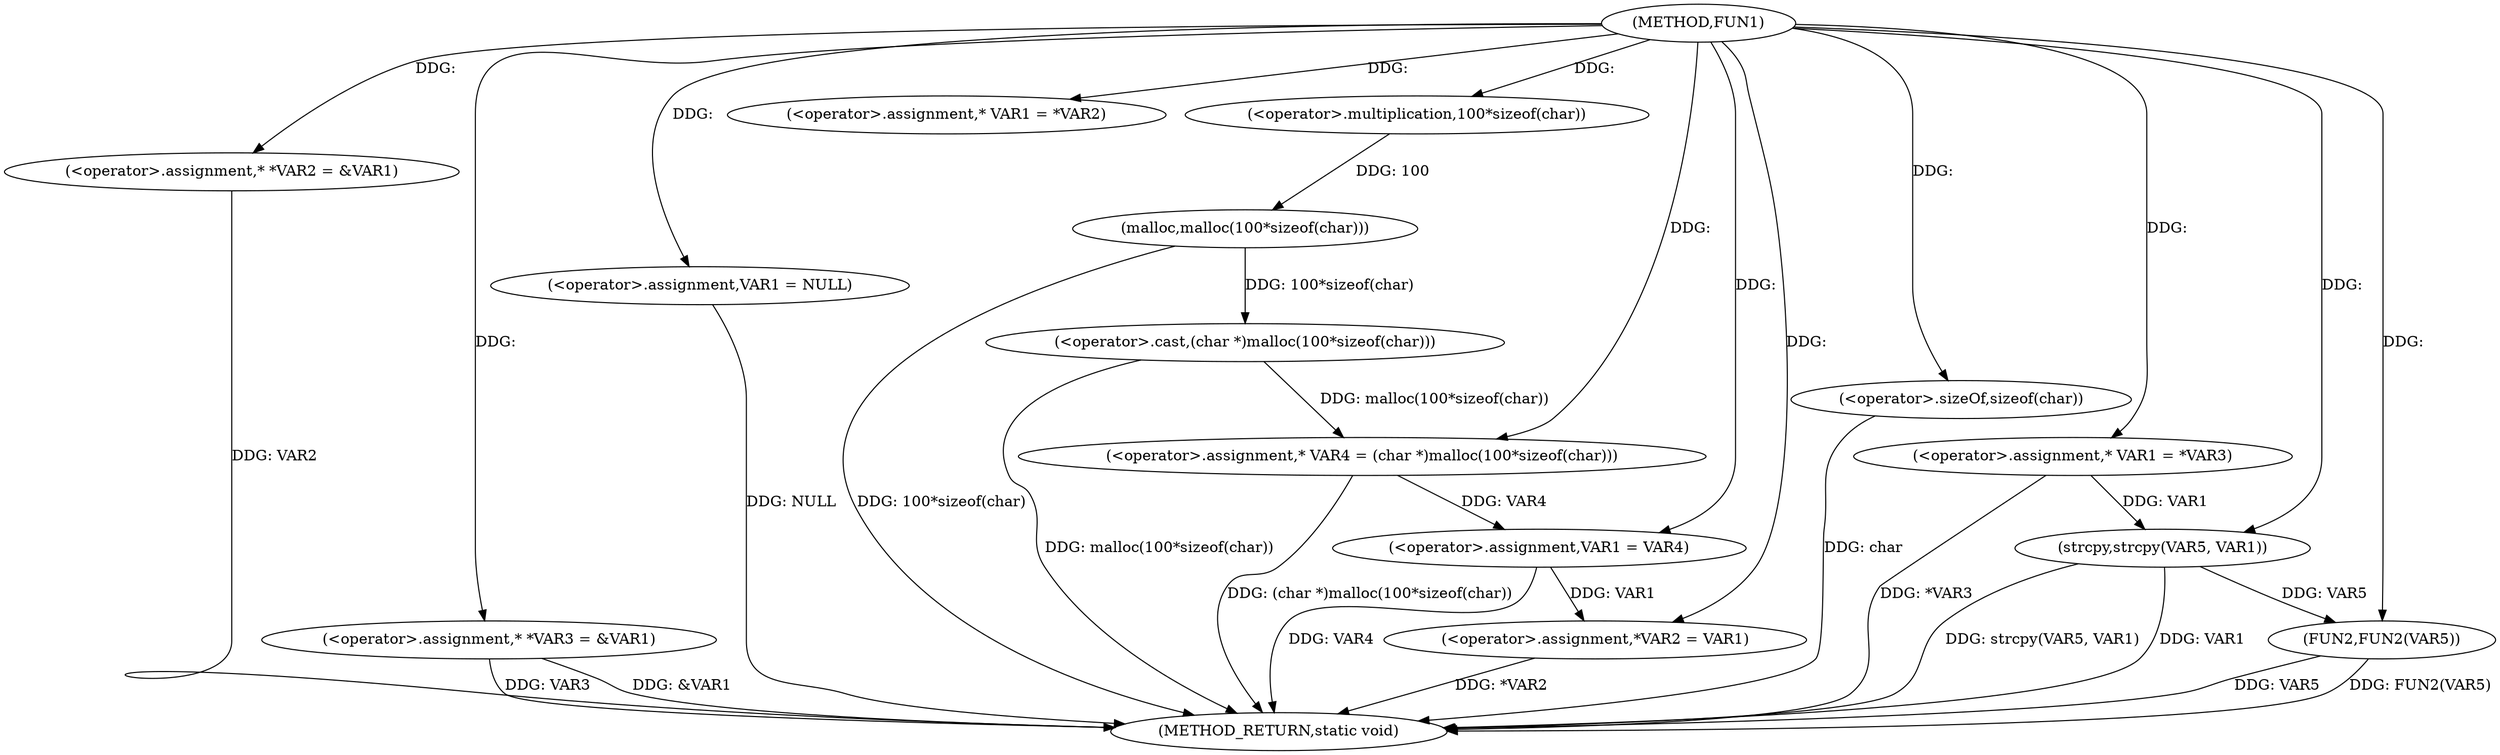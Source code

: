 digraph FUN1 {  
"1000100" [label = "(METHOD,FUN1)" ]
"1000153" [label = "(METHOD_RETURN,static void)" ]
"1000104" [label = "(<operator>.assignment,* *VAR2 = &VAR1)" ]
"1000109" [label = "(<operator>.assignment,* *VAR3 = &VAR1)" ]
"1000113" [label = "(<operator>.assignment,VAR1 = NULL)" ]
"1000118" [label = "(<operator>.assignment,* VAR1 = *VAR2)" ]
"1000124" [label = "(<operator>.assignment,* VAR4 = (char *)malloc(100*sizeof(char)))" ]
"1000126" [label = "(<operator>.cast,(char *)malloc(100*sizeof(char)))" ]
"1000128" [label = "(malloc,malloc(100*sizeof(char)))" ]
"1000129" [label = "(<operator>.multiplication,100*sizeof(char))" ]
"1000131" [label = "(<operator>.sizeOf,sizeof(char))" ]
"1000133" [label = "(<operator>.assignment,VAR1 = VAR4)" ]
"1000136" [label = "(<operator>.assignment,*VAR2 = VAR1)" ]
"1000142" [label = "(<operator>.assignment,* VAR1 = *VAR3)" ]
"1000148" [label = "(strcpy,strcpy(VAR5, VAR1))" ]
"1000151" [label = "(FUN2,FUN2(VAR5))" ]
  "1000124" -> "1000153"  [ label = "DDG: (char *)malloc(100*sizeof(char))"] 
  "1000151" -> "1000153"  [ label = "DDG: FUN2(VAR5)"] 
  "1000104" -> "1000153"  [ label = "DDG: VAR2"] 
  "1000131" -> "1000153"  [ label = "DDG: char"] 
  "1000151" -> "1000153"  [ label = "DDG: VAR5"] 
  "1000113" -> "1000153"  [ label = "DDG: NULL"] 
  "1000148" -> "1000153"  [ label = "DDG: strcpy(VAR5, VAR1)"] 
  "1000148" -> "1000153"  [ label = "DDG: VAR1"] 
  "1000126" -> "1000153"  [ label = "DDG: malloc(100*sizeof(char))"] 
  "1000109" -> "1000153"  [ label = "DDG: &VAR1"] 
  "1000128" -> "1000153"  [ label = "DDG: 100*sizeof(char)"] 
  "1000142" -> "1000153"  [ label = "DDG: *VAR3"] 
  "1000133" -> "1000153"  [ label = "DDG: VAR4"] 
  "1000109" -> "1000153"  [ label = "DDG: VAR3"] 
  "1000136" -> "1000153"  [ label = "DDG: *VAR2"] 
  "1000100" -> "1000104"  [ label = "DDG: "] 
  "1000100" -> "1000109"  [ label = "DDG: "] 
  "1000100" -> "1000113"  [ label = "DDG: "] 
  "1000100" -> "1000118"  [ label = "DDG: "] 
  "1000126" -> "1000124"  [ label = "DDG: malloc(100*sizeof(char))"] 
  "1000100" -> "1000124"  [ label = "DDG: "] 
  "1000128" -> "1000126"  [ label = "DDG: 100*sizeof(char)"] 
  "1000129" -> "1000128"  [ label = "DDG: 100"] 
  "1000100" -> "1000129"  [ label = "DDG: "] 
  "1000100" -> "1000131"  [ label = "DDG: "] 
  "1000124" -> "1000133"  [ label = "DDG: VAR4"] 
  "1000100" -> "1000133"  [ label = "DDG: "] 
  "1000133" -> "1000136"  [ label = "DDG: VAR1"] 
  "1000100" -> "1000136"  [ label = "DDG: "] 
  "1000100" -> "1000142"  [ label = "DDG: "] 
  "1000100" -> "1000148"  [ label = "DDG: "] 
  "1000142" -> "1000148"  [ label = "DDG: VAR1"] 
  "1000148" -> "1000151"  [ label = "DDG: VAR5"] 
  "1000100" -> "1000151"  [ label = "DDG: "] 
}
